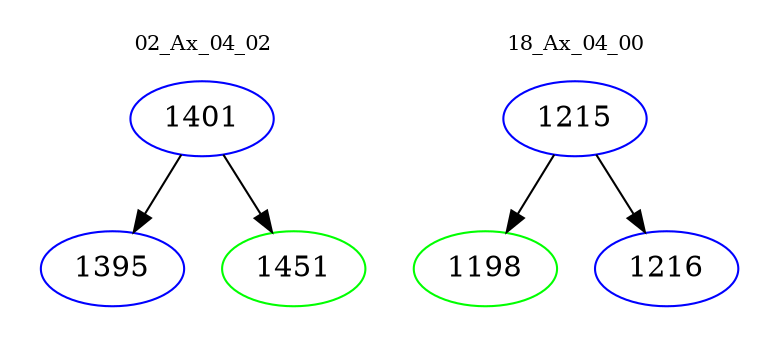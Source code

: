 digraph{
subgraph cluster_0 {
color = white
label = "02_Ax_04_02";
fontsize=10;
T0_1401 [label="1401", color="blue"]
T0_1401 -> T0_1395 [color="black"]
T0_1395 [label="1395", color="blue"]
T0_1401 -> T0_1451 [color="black"]
T0_1451 [label="1451", color="green"]
}
subgraph cluster_1 {
color = white
label = "18_Ax_04_00";
fontsize=10;
T1_1215 [label="1215", color="blue"]
T1_1215 -> T1_1198 [color="black"]
T1_1198 [label="1198", color="green"]
T1_1215 -> T1_1216 [color="black"]
T1_1216 [label="1216", color="blue"]
}
}
